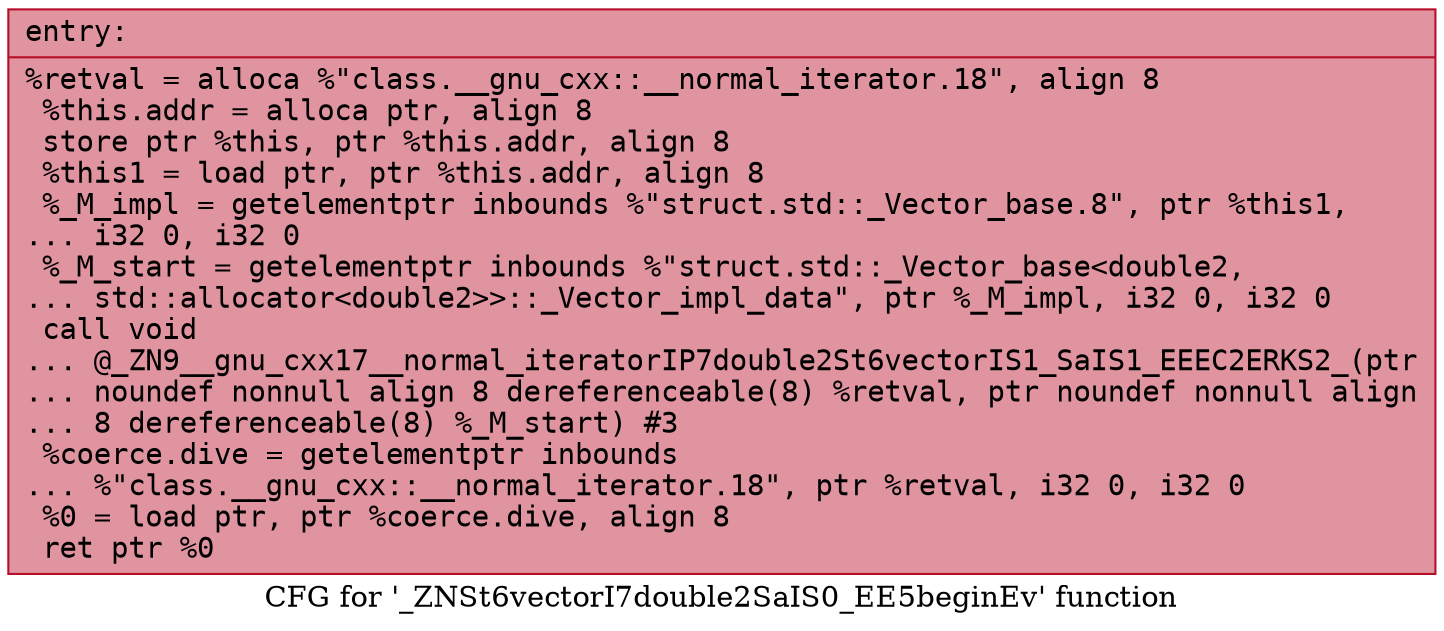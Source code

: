 digraph "CFG for '_ZNSt6vectorI7double2SaIS0_EE5beginEv' function" {
	label="CFG for '_ZNSt6vectorI7double2SaIS0_EE5beginEv' function";

	Node0x55799251af30 [shape=record,color="#b70d28ff", style=filled, fillcolor="#b70d2870" fontname="Courier",label="{entry:\l|  %retval = alloca %\"class.__gnu_cxx::__normal_iterator.18\", align 8\l  %this.addr = alloca ptr, align 8\l  store ptr %this, ptr %this.addr, align 8\l  %this1 = load ptr, ptr %this.addr, align 8\l  %_M_impl = getelementptr inbounds %\"struct.std::_Vector_base.8\", ptr %this1,\l... i32 0, i32 0\l  %_M_start = getelementptr inbounds %\"struct.std::_Vector_base\<double2,\l... std::allocator\<double2\>\>::_Vector_impl_data\", ptr %_M_impl, i32 0, i32 0\l  call void\l... @_ZN9__gnu_cxx17__normal_iteratorIP7double2St6vectorIS1_SaIS1_EEEC2ERKS2_(ptr\l... noundef nonnull align 8 dereferenceable(8) %retval, ptr noundef nonnull align\l... 8 dereferenceable(8) %_M_start) #3\l  %coerce.dive = getelementptr inbounds\l... %\"class.__gnu_cxx::__normal_iterator.18\", ptr %retval, i32 0, i32 0\l  %0 = load ptr, ptr %coerce.dive, align 8\l  ret ptr %0\l}"];
}

